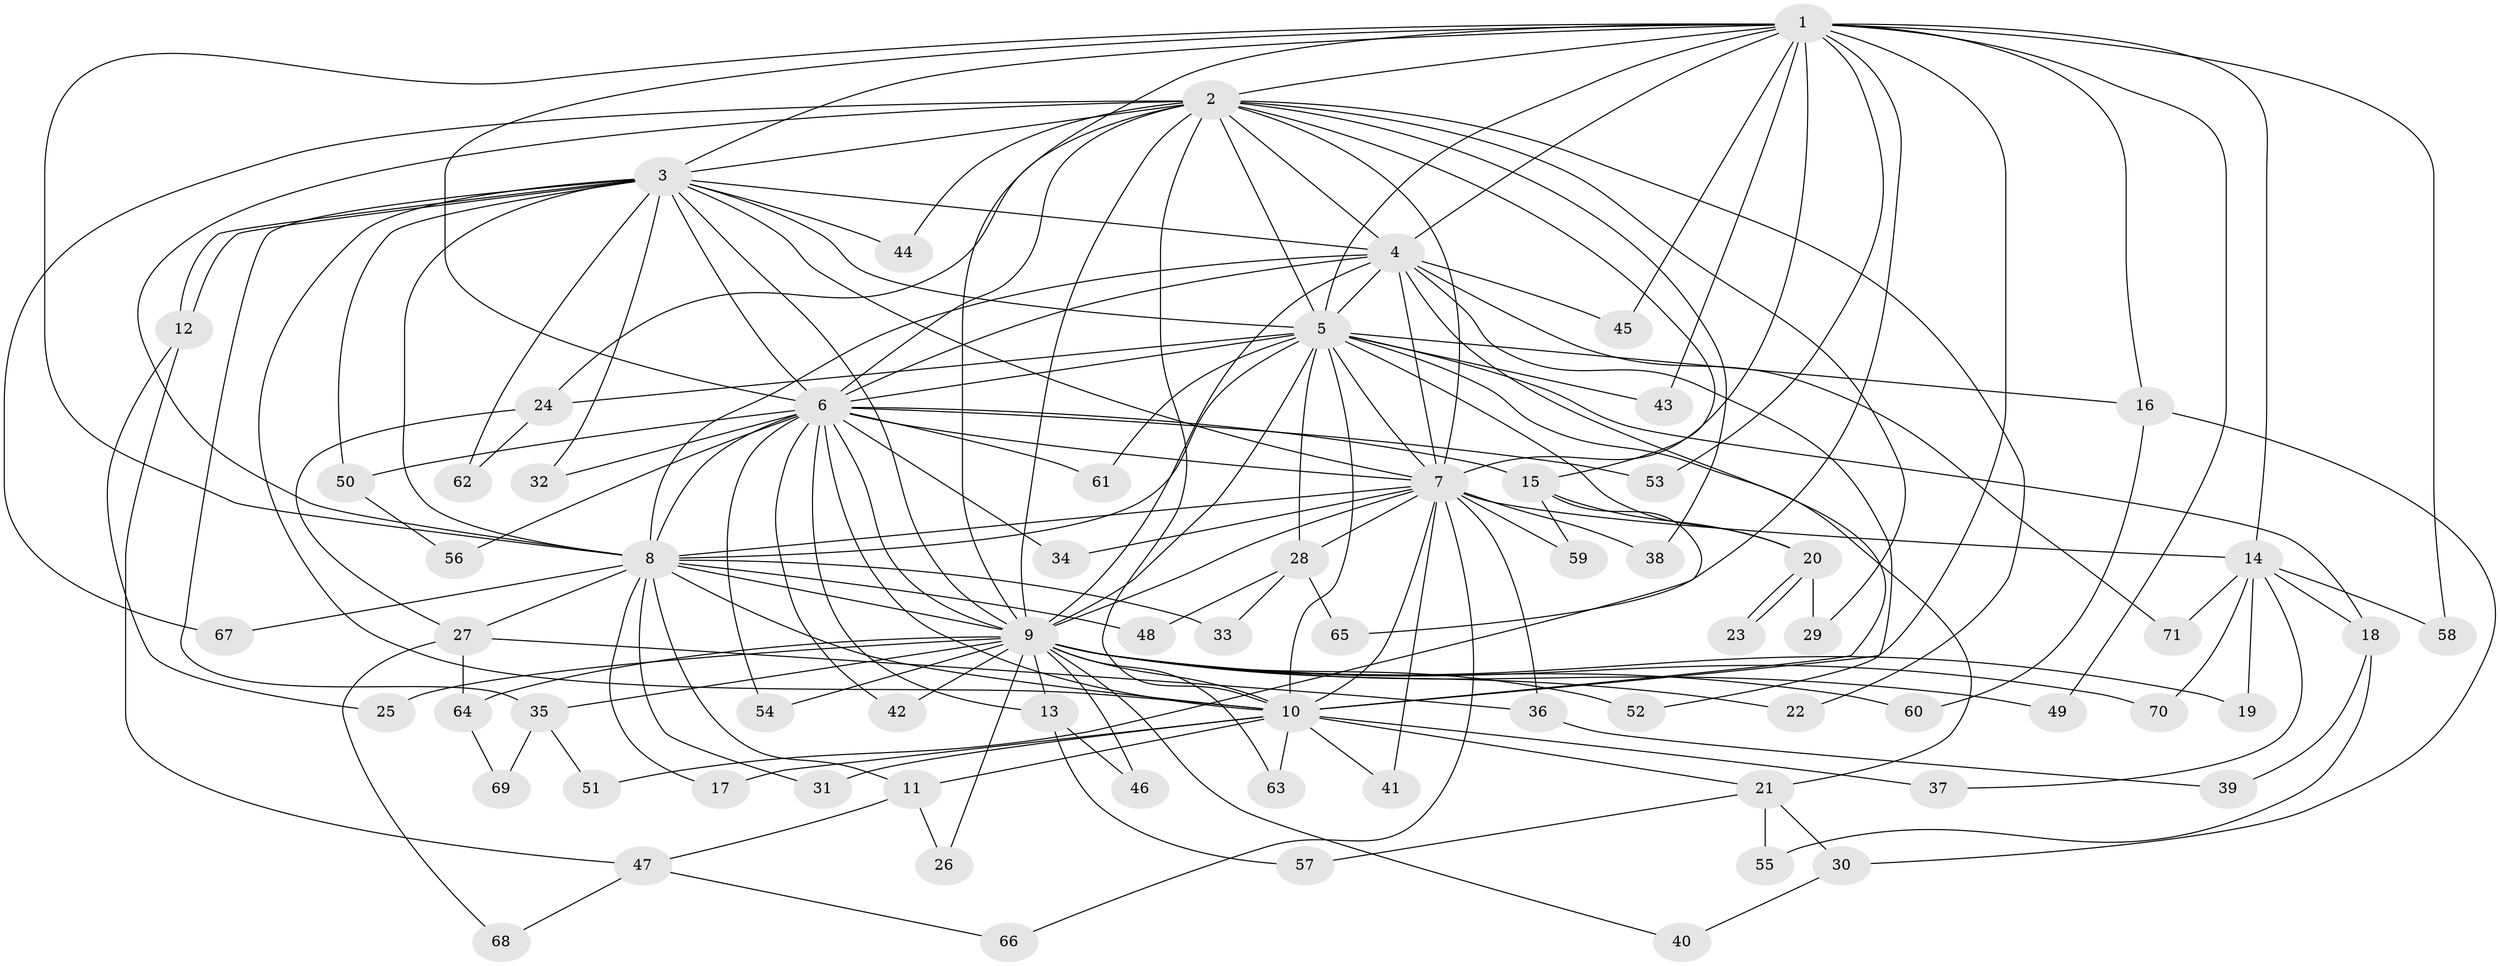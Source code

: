 // coarse degree distribution, {21: 0.038461538461538464, 15: 0.057692307692307696, 13: 0.019230769230769232, 14: 0.019230769230769232, 12: 0.019230769230769232, 4: 0.1346153846153846, 7: 0.038461538461538464, 2: 0.5961538461538461, 6: 0.038461538461538464, 1: 0.019230769230769232, 3: 0.019230769230769232}
// Generated by graph-tools (version 1.1) at 2025/41/03/06/25 10:41:44]
// undirected, 71 vertices, 167 edges
graph export_dot {
graph [start="1"]
  node [color=gray90,style=filled];
  1;
  2;
  3;
  4;
  5;
  6;
  7;
  8;
  9;
  10;
  11;
  12;
  13;
  14;
  15;
  16;
  17;
  18;
  19;
  20;
  21;
  22;
  23;
  24;
  25;
  26;
  27;
  28;
  29;
  30;
  31;
  32;
  33;
  34;
  35;
  36;
  37;
  38;
  39;
  40;
  41;
  42;
  43;
  44;
  45;
  46;
  47;
  48;
  49;
  50;
  51;
  52;
  53;
  54;
  55;
  56;
  57;
  58;
  59;
  60;
  61;
  62;
  63;
  64;
  65;
  66;
  67;
  68;
  69;
  70;
  71;
  1 -- 2;
  1 -- 3;
  1 -- 4;
  1 -- 5;
  1 -- 6;
  1 -- 7;
  1 -- 8;
  1 -- 9;
  1 -- 10;
  1 -- 14;
  1 -- 16;
  1 -- 43;
  1 -- 45;
  1 -- 49;
  1 -- 53;
  1 -- 58;
  1 -- 65;
  2 -- 3;
  2 -- 4;
  2 -- 5;
  2 -- 6;
  2 -- 7;
  2 -- 8;
  2 -- 9;
  2 -- 10;
  2 -- 15;
  2 -- 22;
  2 -- 24;
  2 -- 29;
  2 -- 38;
  2 -- 44;
  2 -- 67;
  3 -- 4;
  3 -- 5;
  3 -- 6;
  3 -- 7;
  3 -- 8;
  3 -- 9;
  3 -- 10;
  3 -- 12;
  3 -- 12;
  3 -- 32;
  3 -- 35;
  3 -- 44;
  3 -- 50;
  3 -- 62;
  4 -- 5;
  4 -- 6;
  4 -- 7;
  4 -- 8;
  4 -- 9;
  4 -- 10;
  4 -- 45;
  4 -- 52;
  4 -- 71;
  5 -- 6;
  5 -- 7;
  5 -- 8;
  5 -- 9;
  5 -- 10;
  5 -- 16;
  5 -- 18;
  5 -- 20;
  5 -- 21;
  5 -- 24;
  5 -- 28;
  5 -- 43;
  5 -- 61;
  6 -- 7;
  6 -- 8;
  6 -- 9;
  6 -- 10;
  6 -- 13;
  6 -- 15;
  6 -- 32;
  6 -- 34;
  6 -- 42;
  6 -- 50;
  6 -- 53;
  6 -- 54;
  6 -- 56;
  6 -- 61;
  7 -- 8;
  7 -- 9;
  7 -- 10;
  7 -- 14;
  7 -- 28;
  7 -- 34;
  7 -- 36;
  7 -- 38;
  7 -- 41;
  7 -- 59;
  7 -- 66;
  8 -- 9;
  8 -- 10;
  8 -- 11;
  8 -- 17;
  8 -- 27;
  8 -- 31;
  8 -- 33;
  8 -- 48;
  8 -- 67;
  9 -- 10;
  9 -- 13;
  9 -- 19;
  9 -- 22;
  9 -- 25;
  9 -- 26;
  9 -- 35;
  9 -- 40;
  9 -- 42;
  9 -- 46;
  9 -- 49;
  9 -- 52;
  9 -- 54;
  9 -- 60;
  9 -- 63;
  9 -- 64;
  9 -- 70;
  10 -- 11;
  10 -- 17;
  10 -- 21;
  10 -- 31;
  10 -- 37;
  10 -- 41;
  10 -- 63;
  11 -- 26;
  11 -- 47;
  12 -- 25;
  12 -- 47;
  13 -- 46;
  13 -- 57;
  14 -- 18;
  14 -- 19;
  14 -- 37;
  14 -- 58;
  14 -- 70;
  14 -- 71;
  15 -- 20;
  15 -- 51;
  15 -- 59;
  16 -- 30;
  16 -- 60;
  18 -- 39;
  18 -- 55;
  20 -- 23;
  20 -- 23;
  20 -- 29;
  21 -- 30;
  21 -- 55;
  21 -- 57;
  24 -- 27;
  24 -- 62;
  27 -- 36;
  27 -- 64;
  27 -- 68;
  28 -- 33;
  28 -- 48;
  28 -- 65;
  30 -- 40;
  35 -- 51;
  35 -- 69;
  36 -- 39;
  47 -- 66;
  47 -- 68;
  50 -- 56;
  64 -- 69;
}
